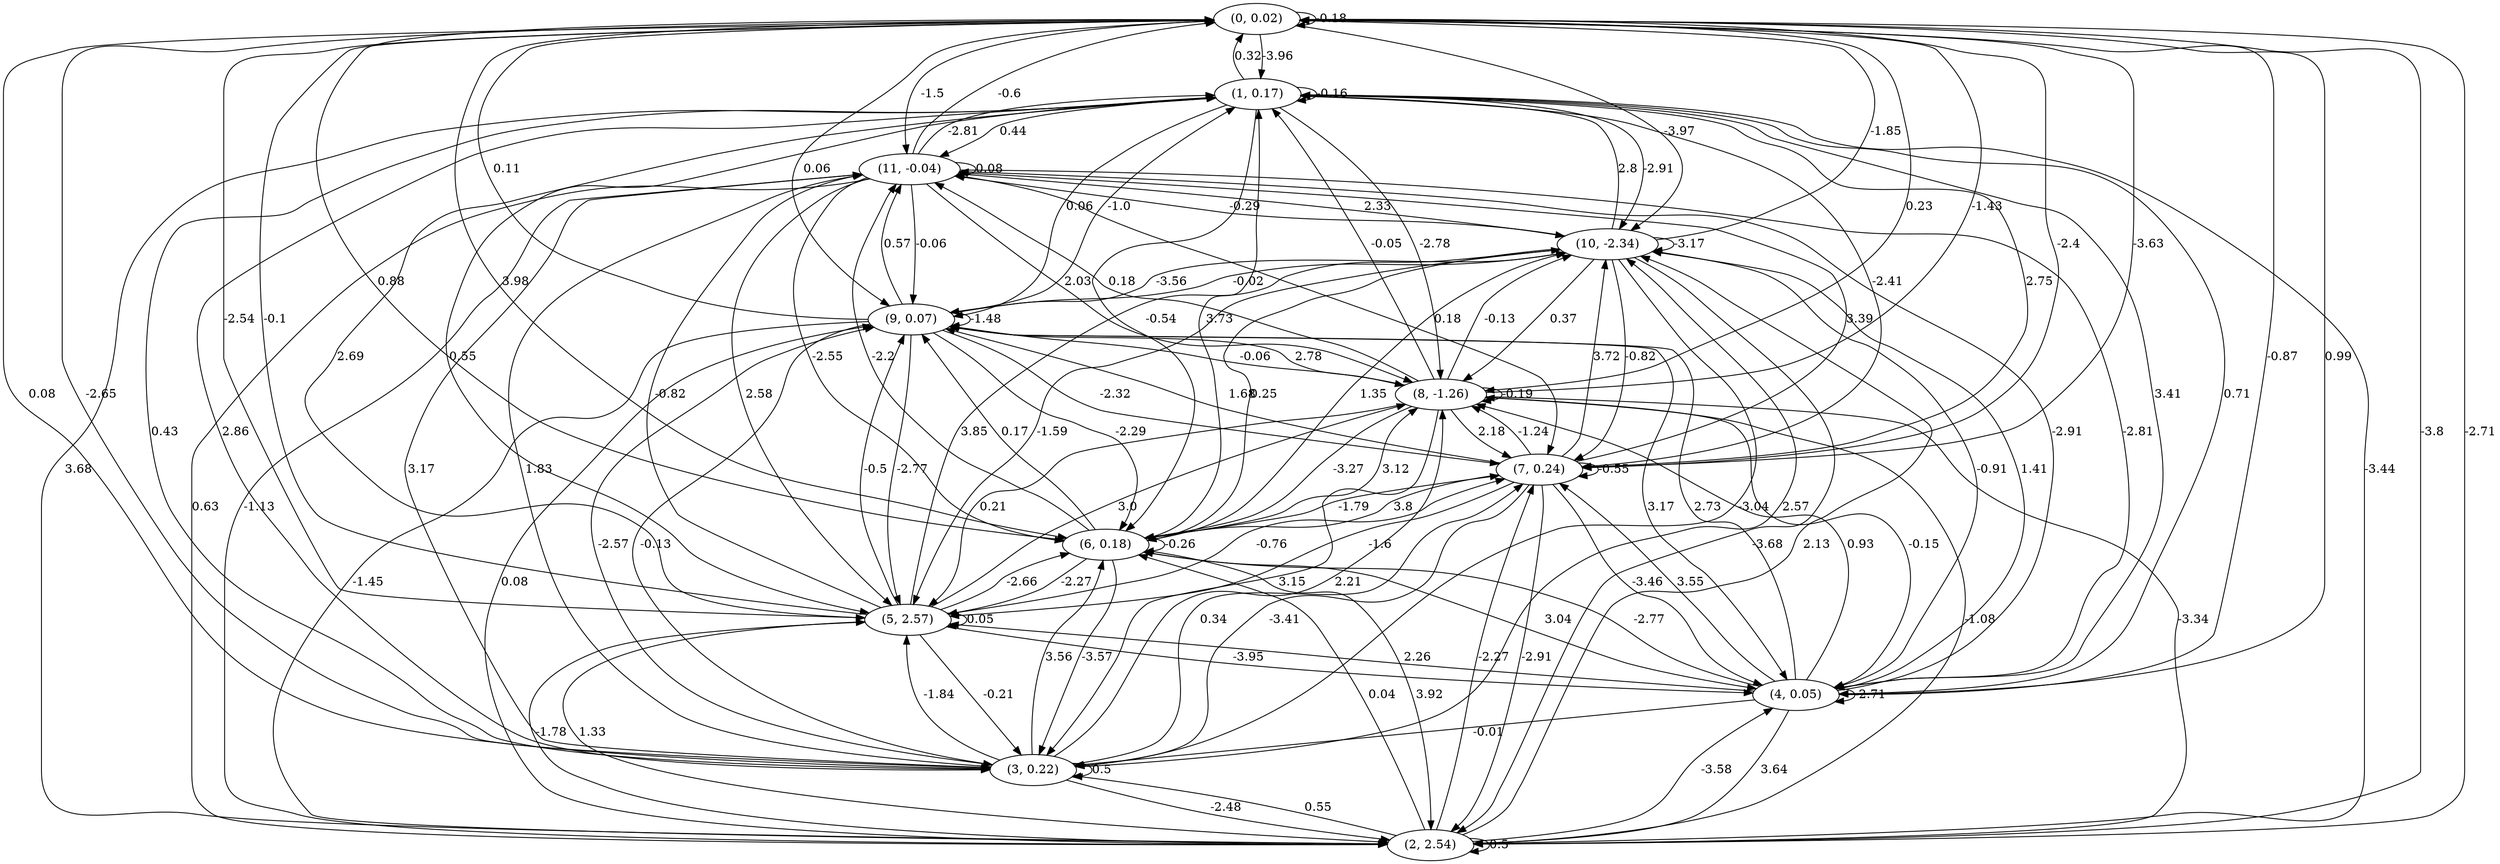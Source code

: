 digraph {
    0 [ label = "(0, 0.02)" ]
    1 [ label = "(1, 0.17)" ]
    2 [ label = "(2, 2.54)" ]
    3 [ label = "(3, 0.22)" ]
    4 [ label = "(4, 0.05)" ]
    5 [ label = "(5, 2.57)" ]
    6 [ label = "(6, 0.18)" ]
    7 [ label = "(7, 0.24)" ]
    8 [ label = "(8, -1.26)" ]
    9 [ label = "(9, 0.07)" ]
    10 [ label = "(10, -2.34)" ]
    11 [ label = "(11, -0.04)" ]
    0 -> 0 [ label = "-0.18" ]
    1 -> 1 [ label = "-0.16" ]
    2 -> 2 [ label = "0.5" ]
    3 -> 3 [ label = "0.5" ]
    4 -> 4 [ label = "-2.71" ]
    5 -> 5 [ label = "0.05" ]
    6 -> 6 [ label = "-0.26" ]
    7 -> 7 [ label = "-0.55" ]
    8 -> 8 [ label = "-0.19" ]
    9 -> 9 [ label = "-1.48" ]
    10 -> 10 [ label = "-3.17" ]
    11 -> 11 [ label = "0.08" ]
    1 -> 0 [ label = "0.32" ]
    2 -> 0 [ label = "-2.71" ]
    3 -> 0 [ label = "-2.65" ]
    4 -> 0 [ label = "-0.87" ]
    5 -> 0 [ label = "-0.1" ]
    6 -> 0 [ label = "0.88" ]
    7 -> 0 [ label = "-3.63" ]
    8 -> 0 [ label = "-1.43" ]
    9 -> 0 [ label = "0.11" ]
    10 -> 0 [ label = "-1.85" ]
    11 -> 0 [ label = "-0.6" ]
    0 -> 1 [ label = "-3.96" ]
    2 -> 1 [ label = "-3.44" ]
    3 -> 1 [ label = "0.43" ]
    4 -> 1 [ label = "3.41" ]
    5 -> 1 [ label = "2.69" ]
    6 -> 1 [ label = "3.73" ]
    7 -> 1 [ label = "2.75" ]
    8 -> 1 [ label = "-0.05" ]
    9 -> 1 [ label = "-1.0" ]
    10 -> 1 [ label = "2.8" ]
    11 -> 1 [ label = "-2.81" ]
    0 -> 2 [ label = "-3.8" ]
    1 -> 2 [ label = "3.68" ]
    3 -> 2 [ label = "-2.48" ]
    4 -> 2 [ label = "3.64" ]
    5 -> 2 [ label = "1.33" ]
    6 -> 2 [ label = "3.92" ]
    7 -> 2 [ label = "-2.91" ]
    8 -> 2 [ label = "-3.34" ]
    9 -> 2 [ label = "-1.45" ]
    10 -> 2 [ label = "-3.68" ]
    11 -> 2 [ label = "0.63" ]
    0 -> 3 [ label = "0.08" ]
    1 -> 3 [ label = "2.86" ]
    2 -> 3 [ label = "0.55" ]
    4 -> 3 [ label = "-0.01" ]
    5 -> 3 [ label = "-0.21" ]
    6 -> 3 [ label = "-3.57" ]
    7 -> 3 [ label = "-3.41" ]
    8 -> 3 [ label = "3.15" ]
    9 -> 3 [ label = "-0.13" ]
    10 -> 3 [ label = "-3.04" ]
    11 -> 3 [ label = "3.17" ]
    0 -> 4 [ label = "0.99" ]
    1 -> 4 [ label = "0.71" ]
    2 -> 4 [ label = "-3.58" ]
    5 -> 4 [ label = "-3.95" ]
    6 -> 4 [ label = "3.04" ]
    7 -> 4 [ label = "-3.46" ]
    8 -> 4 [ label = "-0.15" ]
    9 -> 4 [ label = "3.17" ]
    10 -> 4 [ label = "-0.91" ]
    11 -> 4 [ label = "-2.81" ]
    0 -> 5 [ label = "-2.54" ]
    1 -> 5 [ label = "0.55" ]
    2 -> 5 [ label = "-1.78" ]
    3 -> 5 [ label = "-1.84" ]
    4 -> 5 [ label = "2.26" ]
    6 -> 5 [ label = "-2.27" ]
    7 -> 5 [ label = "-1.6" ]
    8 -> 5 [ label = "0.21" ]
    9 -> 5 [ label = "-2.77" ]
    10 -> 5 [ label = "-1.59" ]
    11 -> 5 [ label = "2.58" ]
    0 -> 6 [ label = "3.98" ]
    1 -> 6 [ label = "-0.54" ]
    2 -> 6 [ label = "0.04" ]
    3 -> 6 [ label = "3.56" ]
    4 -> 6 [ label = "-2.77" ]
    5 -> 6 [ label = "-2.66" ]
    7 -> 6 [ label = "3.8" ]
    8 -> 6 [ label = "-3.27" ]
    9 -> 6 [ label = "-2.29" ]
    10 -> 6 [ label = "0.25" ]
    11 -> 6 [ label = "-2.55" ]
    0 -> 7 [ label = "-2.4" ]
    1 -> 7 [ label = "-2.41" ]
    2 -> 7 [ label = "-2.27" ]
    3 -> 7 [ label = "0.34" ]
    4 -> 7 [ label = "3.55" ]
    5 -> 7 [ label = "-0.76" ]
    6 -> 7 [ label = "-1.79" ]
    8 -> 7 [ label = "2.18" ]
    9 -> 7 [ label = "-2.32" ]
    10 -> 7 [ label = "-0.82" ]
    11 -> 7 [ label = "0.18" ]
    0 -> 8 [ label = "0.23" ]
    1 -> 8 [ label = "-2.78" ]
    2 -> 8 [ label = "-1.08" ]
    3 -> 8 [ label = "2.21" ]
    4 -> 8 [ label = "0.93" ]
    5 -> 8 [ label = "3.0" ]
    6 -> 8 [ label = "3.12" ]
    7 -> 8 [ label = "-1.24" ]
    9 -> 8 [ label = "2.78" ]
    10 -> 8 [ label = "0.37" ]
    11 -> 8 [ label = "2.03" ]
    0 -> 9 [ label = "0.06" ]
    1 -> 9 [ label = "0.06" ]
    2 -> 9 [ label = "0.08" ]
    3 -> 9 [ label = "-2.57" ]
    4 -> 9 [ label = "2.73" ]
    5 -> 9 [ label = "-0.5" ]
    6 -> 9 [ label = "0.17" ]
    7 -> 9 [ label = "1.68" ]
    8 -> 9 [ label = "-0.06" ]
    10 -> 9 [ label = "-0.02" ]
    11 -> 9 [ label = "-0.06" ]
    0 -> 10 [ label = "-3.97" ]
    1 -> 10 [ label = "-2.91" ]
    2 -> 10 [ label = "2.13" ]
    3 -> 10 [ label = "2.57" ]
    4 -> 10 [ label = "1.41" ]
    5 -> 10 [ label = "3.85" ]
    6 -> 10 [ label = "1.35" ]
    7 -> 10 [ label = "3.72" ]
    8 -> 10 [ label = "-0.13" ]
    9 -> 10 [ label = "-3.56" ]
    11 -> 10 [ label = "2.33" ]
    0 -> 11 [ label = "-1.5" ]
    1 -> 11 [ label = "0.44" ]
    2 -> 11 [ label = "-1.13" ]
    3 -> 11 [ label = "1.83" ]
    4 -> 11 [ label = "-2.91" ]
    5 -> 11 [ label = "-0.82" ]
    6 -> 11 [ label = "-2.2" ]
    7 -> 11 [ label = "3.39" ]
    8 -> 11 [ label = "0.18" ]
    9 -> 11 [ label = "0.57" ]
    10 -> 11 [ label = "-0.29" ]
}

